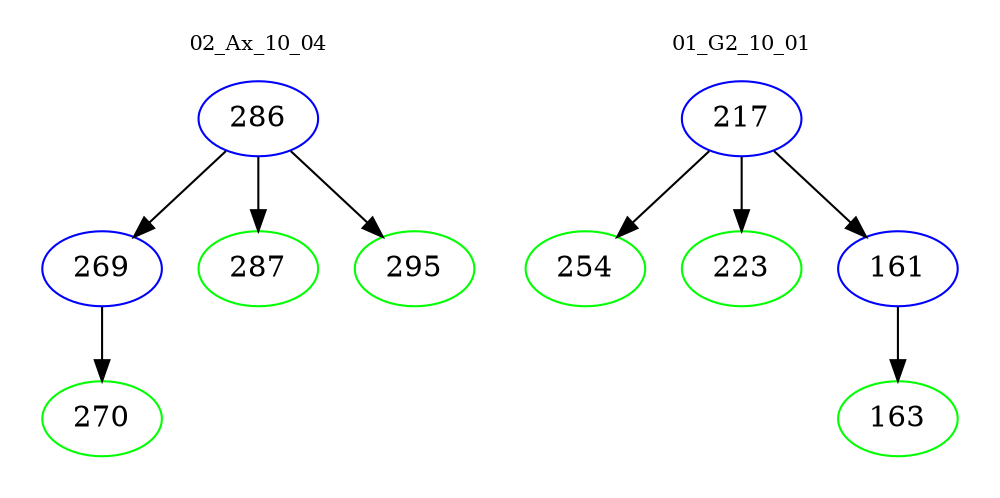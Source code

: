 digraph{
subgraph cluster_0 {
color = white
label = "02_Ax_10_04";
fontsize=10;
T0_286 [label="286", color="blue"]
T0_286 -> T0_269 [color="black"]
T0_269 [label="269", color="blue"]
T0_269 -> T0_270 [color="black"]
T0_270 [label="270", color="green"]
T0_286 -> T0_287 [color="black"]
T0_287 [label="287", color="green"]
T0_286 -> T0_295 [color="black"]
T0_295 [label="295", color="green"]
}
subgraph cluster_1 {
color = white
label = "01_G2_10_01";
fontsize=10;
T1_217 [label="217", color="blue"]
T1_217 -> T1_254 [color="black"]
T1_254 [label="254", color="green"]
T1_217 -> T1_223 [color="black"]
T1_223 [label="223", color="green"]
T1_217 -> T1_161 [color="black"]
T1_161 [label="161", color="blue"]
T1_161 -> T1_163 [color="black"]
T1_163 [label="163", color="green"]
}
}
